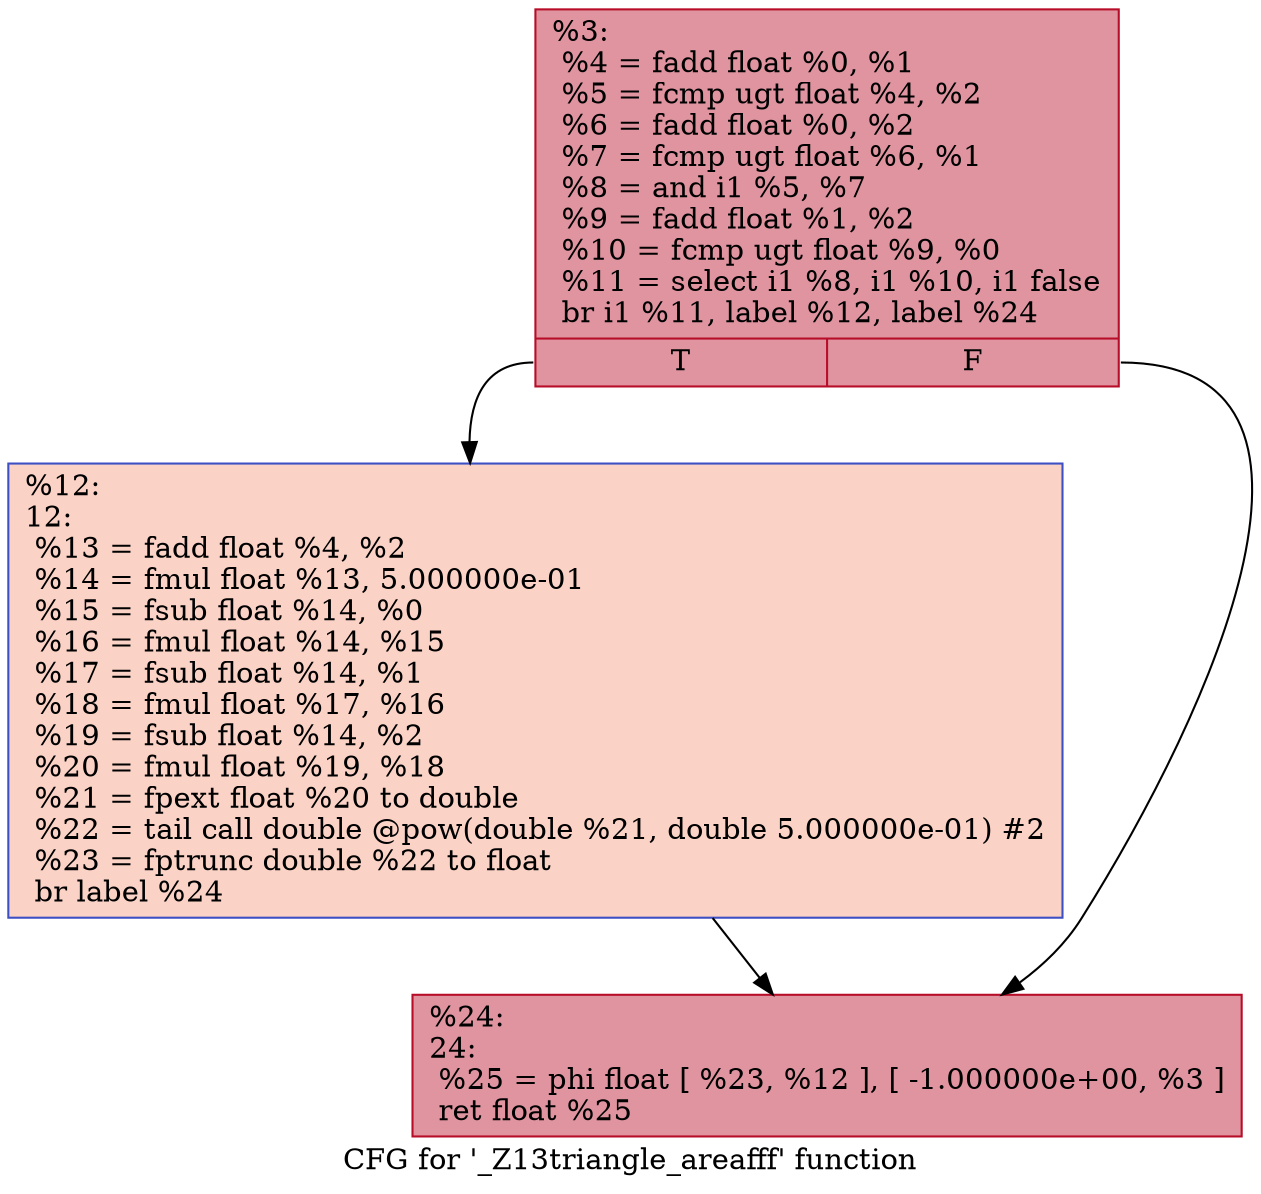 digraph "CFG for '_Z13triangle_areafff' function" {
	label="CFG for '_Z13triangle_areafff' function";

	Node0x55fff8c24690 [shape=record,color="#b70d28ff", style=filled, fillcolor="#b70d2870",label="{%3:\l  %4 = fadd float %0, %1\l  %5 = fcmp ugt float %4, %2\l  %6 = fadd float %0, %2\l  %7 = fcmp ugt float %6, %1\l  %8 = and i1 %5, %7\l  %9 = fadd float %1, %2\l  %10 = fcmp ugt float %9, %0\l  %11 = select i1 %8, i1 %10, i1 false\l  br i1 %11, label %12, label %24\l|{<s0>T|<s1>F}}"];
	Node0x55fff8c24690:s0 -> Node0x55fff8c24770;
	Node0x55fff8c24690:s1 -> Node0x55fff8c25270;
	Node0x55fff8c24770 [shape=record,color="#3d50c3ff", style=filled, fillcolor="#f59c7d70",label="{%12:\l12:                                               \l  %13 = fadd float %4, %2\l  %14 = fmul float %13, 5.000000e-01\l  %15 = fsub float %14, %0\l  %16 = fmul float %14, %15\l  %17 = fsub float %14, %1\l  %18 = fmul float %17, %16\l  %19 = fsub float %14, %2\l  %20 = fmul float %19, %18\l  %21 = fpext float %20 to double\l  %22 = tail call double @pow(double %21, double 5.000000e-01) #2\l  %23 = fptrunc double %22 to float\l  br label %24\l}"];
	Node0x55fff8c24770 -> Node0x55fff8c25270;
	Node0x55fff8c25270 [shape=record,color="#b70d28ff", style=filled, fillcolor="#b70d2870",label="{%24:\l24:                                               \l  %25 = phi float [ %23, %12 ], [ -1.000000e+00, %3 ]\l  ret float %25\l}"];
}
